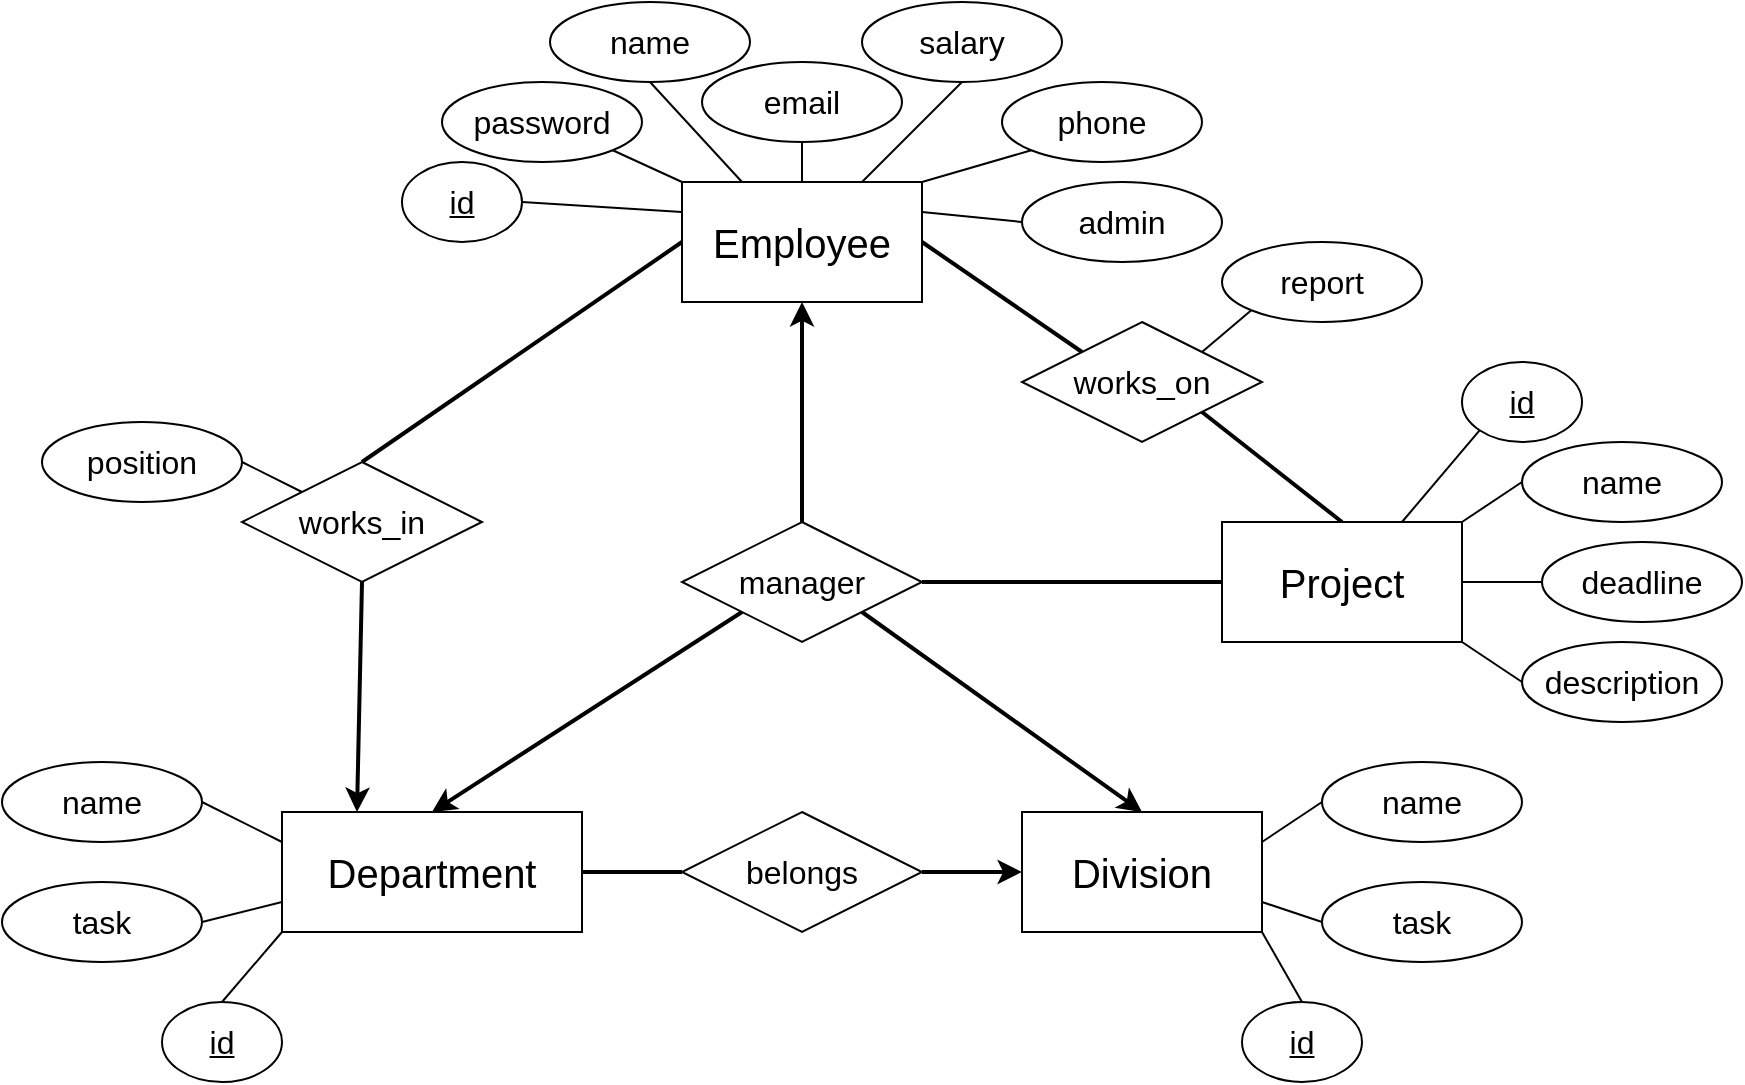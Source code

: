 <mxfile version="24.4.4" type="github">
  <diagram name="1 oldal" id="OUstxLFQrxpZzl4MRNp3">
    <mxGraphModel dx="2261" dy="772" grid="1" gridSize="10" guides="1" tooltips="1" connect="1" arrows="1" fold="1" page="1" pageScale="1" pageWidth="827" pageHeight="1169" math="0" shadow="0">
      <root>
        <mxCell id="0" />
        <mxCell id="1" parent="0" />
        <mxCell id="lG3ZoHawdCt4uCAc7Dmp-27" style="rounded=0;orthogonalLoop=1;jettySize=auto;html=1;exitX=1;exitY=0;exitDx=0;exitDy=0;entryX=0;entryY=1;entryDx=0;entryDy=0;endArrow=none;endFill=0;" edge="1" parent="1" source="lG3ZoHawdCt4uCAc7Dmp-1" target="lG3ZoHawdCt4uCAc7Dmp-26">
          <mxGeometry relative="1" as="geometry" />
        </mxCell>
        <mxCell id="lG3ZoHawdCt4uCAc7Dmp-51" style="rounded=0;orthogonalLoop=1;jettySize=auto;html=1;exitX=1;exitY=0.5;exitDx=0;exitDy=0;entryX=0;entryY=0;entryDx=0;entryDy=0;strokeWidth=2;endArrow=none;endFill=0;" edge="1" parent="1" source="lG3ZoHawdCt4uCAc7Dmp-1" target="lG3ZoHawdCt4uCAc7Dmp-50">
          <mxGeometry relative="1" as="geometry">
            <mxPoint x="400" y="180" as="targetPoint" />
          </mxGeometry>
        </mxCell>
        <mxCell id="lG3ZoHawdCt4uCAc7Dmp-78" style="rounded=0;orthogonalLoop=1;jettySize=auto;html=1;exitX=1;exitY=0.25;exitDx=0;exitDy=0;entryX=0;entryY=0.5;entryDx=0;entryDy=0;endArrow=none;endFill=0;" edge="1" parent="1" source="lG3ZoHawdCt4uCAc7Dmp-1" target="lG3ZoHawdCt4uCAc7Dmp-77">
          <mxGeometry relative="1" as="geometry" />
        </mxCell>
        <mxCell id="lG3ZoHawdCt4uCAc7Dmp-1" value="&lt;font style=&quot;font-size: 20px;&quot;&gt;Employee&lt;/font&gt;" style="rounded=0;whiteSpace=wrap;html=1;" vertex="1" parent="1">
          <mxGeometry x="160" y="110" width="120" height="60" as="geometry" />
        </mxCell>
        <mxCell id="lG3ZoHawdCt4uCAc7Dmp-10" style="rounded=0;orthogonalLoop=1;jettySize=auto;html=1;exitX=0.5;exitY=0;exitDx=0;exitDy=0;entryX=1;entryY=1;entryDx=0;entryDy=0;endArrow=none;endFill=0;strokeWidth=2;startArrow=classic;startFill=1;" edge="1" parent="1" source="lG3ZoHawdCt4uCAc7Dmp-46" target="lG3ZoHawdCt4uCAc7Dmp-47">
          <mxGeometry relative="1" as="geometry">
            <mxPoint x="50" y="430" as="sourcePoint" />
          </mxGeometry>
        </mxCell>
        <mxCell id="lG3ZoHawdCt4uCAc7Dmp-35" style="rounded=0;orthogonalLoop=1;jettySize=auto;html=1;exitX=0;exitY=0.25;exitDx=0;exitDy=0;entryX=1;entryY=0.5;entryDx=0;entryDy=0;endArrow=none;endFill=0;" edge="1" parent="1" source="lG3ZoHawdCt4uCAc7Dmp-3" target="lG3ZoHawdCt4uCAc7Dmp-33">
          <mxGeometry relative="1" as="geometry" />
        </mxCell>
        <mxCell id="lG3ZoHawdCt4uCAc7Dmp-36" style="rounded=0;orthogonalLoop=1;jettySize=auto;html=1;exitX=0;exitY=0.75;exitDx=0;exitDy=0;entryX=1;entryY=0.5;entryDx=0;entryDy=0;endArrow=none;endFill=0;" edge="1" parent="1" source="lG3ZoHawdCt4uCAc7Dmp-3" target="lG3ZoHawdCt4uCAc7Dmp-32">
          <mxGeometry relative="1" as="geometry" />
        </mxCell>
        <mxCell id="lG3ZoHawdCt4uCAc7Dmp-74" style="rounded=0;orthogonalLoop=1;jettySize=auto;html=1;exitX=0;exitY=1;exitDx=0;exitDy=0;entryX=0.5;entryY=0;entryDx=0;entryDy=0;endArrow=none;endFill=0;" edge="1" parent="1" source="lG3ZoHawdCt4uCAc7Dmp-3" target="lG3ZoHawdCt4uCAc7Dmp-71">
          <mxGeometry relative="1" as="geometry" />
        </mxCell>
        <mxCell id="lG3ZoHawdCt4uCAc7Dmp-3" value="&lt;font style=&quot;font-size: 20px;&quot;&gt;Department&lt;/font&gt;" style="rounded=0;whiteSpace=wrap;html=1;" vertex="1" parent="1">
          <mxGeometry x="-40" y="425" width="150" height="60" as="geometry" />
        </mxCell>
        <mxCell id="lG3ZoHawdCt4uCAc7Dmp-11" style="rounded=0;orthogonalLoop=1;jettySize=auto;html=1;exitX=0.5;exitY=0;exitDx=0;exitDy=0;entryX=0.5;entryY=1;entryDx=0;entryDy=0;endArrow=classic;endFill=1;strokeWidth=2;" edge="1" parent="1" source="lG3ZoHawdCt4uCAc7Dmp-47" target="lG3ZoHawdCt4uCAc7Dmp-1">
          <mxGeometry relative="1" as="geometry" />
        </mxCell>
        <mxCell id="lG3ZoHawdCt4uCAc7Dmp-12" style="rounded=0;orthogonalLoop=1;jettySize=auto;html=1;exitX=0.5;exitY=0;exitDx=0;exitDy=0;entryX=0;entryY=0.5;entryDx=0;entryDy=0;endArrow=none;endFill=0;strokeWidth=2;" edge="1" parent="1" source="lG3ZoHawdCt4uCAc7Dmp-5" target="lG3ZoHawdCt4uCAc7Dmp-1">
          <mxGeometry relative="1" as="geometry" />
        </mxCell>
        <mxCell id="lG3ZoHawdCt4uCAc7Dmp-13" style="rounded=0;orthogonalLoop=1;jettySize=auto;html=1;exitX=0.5;exitY=1;exitDx=0;exitDy=0;entryX=0.25;entryY=0;entryDx=0;entryDy=0;endArrow=classic;endFill=1;strokeWidth=2;" edge="1" parent="1" source="lG3ZoHawdCt4uCAc7Dmp-5" target="lG3ZoHawdCt4uCAc7Dmp-3">
          <mxGeometry relative="1" as="geometry">
            <Array as="points" />
          </mxGeometry>
        </mxCell>
        <mxCell id="lG3ZoHawdCt4uCAc7Dmp-68" style="rounded=0;orthogonalLoop=1;jettySize=auto;html=1;exitX=0;exitY=0;exitDx=0;exitDy=0;entryX=1;entryY=0.5;entryDx=0;entryDy=0;endArrow=none;endFill=0;" edge="1" parent="1" source="lG3ZoHawdCt4uCAc7Dmp-5" target="lG3ZoHawdCt4uCAc7Dmp-29">
          <mxGeometry relative="1" as="geometry" />
        </mxCell>
        <mxCell id="lG3ZoHawdCt4uCAc7Dmp-5" value="&lt;font style=&quot;font-size: 16px;&quot;&gt;works_in&lt;/font&gt;" style="rhombus;whiteSpace=wrap;html=1;" vertex="1" parent="1">
          <mxGeometry x="-60" y="250" width="120" height="60" as="geometry" />
        </mxCell>
        <mxCell id="lG3ZoHawdCt4uCAc7Dmp-9" style="rounded=0;orthogonalLoop=1;jettySize=auto;html=1;exitX=0;exitY=0.5;exitDx=0;exitDy=0;entryX=1;entryY=0.5;entryDx=0;entryDy=0;strokeWidth=2;endArrow=none;endFill=0;" edge="1" parent="1" source="lG3ZoHawdCt4uCAc7Dmp-7" target="lG3ZoHawdCt4uCAc7Dmp-3">
          <mxGeometry relative="1" as="geometry">
            <mxPoint x="-200" y="460" as="sourcePoint" />
          </mxGeometry>
        </mxCell>
        <mxCell id="lG3ZoHawdCt4uCAc7Dmp-7" value="&lt;font style=&quot;font-size: 16px;&quot;&gt;b&lt;/font&gt;&lt;span style=&quot;font-size: 16px; background-color: initial;&quot;&gt;elongs&lt;/span&gt;" style="rhombus;whiteSpace=wrap;html=1;" vertex="1" parent="1">
          <mxGeometry x="160" y="425" width="120" height="60" as="geometry" />
        </mxCell>
        <mxCell id="lG3ZoHawdCt4uCAc7Dmp-16" style="rounded=0;orthogonalLoop=1;jettySize=auto;html=1;exitX=1;exitY=0.5;exitDx=0;exitDy=0;entryX=0;entryY=0.25;entryDx=0;entryDy=0;endArrow=none;endFill=0;" edge="1" parent="1" source="lG3ZoHawdCt4uCAc7Dmp-18" target="lG3ZoHawdCt4uCAc7Dmp-1">
          <mxGeometry relative="1" as="geometry">
            <mxPoint x="79.749" y="94.142" as="sourcePoint" />
          </mxGeometry>
        </mxCell>
        <mxCell id="lG3ZoHawdCt4uCAc7Dmp-19" style="rounded=0;orthogonalLoop=1;jettySize=auto;html=1;exitX=1;exitY=1;exitDx=0;exitDy=0;entryX=0;entryY=0;entryDx=0;entryDy=0;endArrow=none;endFill=0;" edge="1" parent="1" source="lG3ZoHawdCt4uCAc7Dmp-17" target="lG3ZoHawdCt4uCAc7Dmp-1">
          <mxGeometry relative="1" as="geometry" />
        </mxCell>
        <mxCell id="lG3ZoHawdCt4uCAc7Dmp-17" value="&lt;span style=&quot;font-size: 16px;&quot;&gt;password&lt;/span&gt;" style="ellipse;whiteSpace=wrap;html=1;align=center;" vertex="1" parent="1">
          <mxGeometry x="40" y="60" width="100" height="40" as="geometry" />
        </mxCell>
        <mxCell id="lG3ZoHawdCt4uCAc7Dmp-18" value="&lt;font style=&quot;font-size: 16px;&quot;&gt;id&lt;/font&gt;" style="ellipse;whiteSpace=wrap;html=1;align=center;fontStyle=4;" vertex="1" parent="1">
          <mxGeometry x="20" y="100" width="60" height="40" as="geometry" />
        </mxCell>
        <mxCell id="lG3ZoHawdCt4uCAc7Dmp-21" style="rounded=0;orthogonalLoop=1;jettySize=auto;html=1;exitX=0.5;exitY=1;exitDx=0;exitDy=0;entryX=0.25;entryY=0;entryDx=0;entryDy=0;endArrow=none;endFill=0;" edge="1" parent="1" source="lG3ZoHawdCt4uCAc7Dmp-20" target="lG3ZoHawdCt4uCAc7Dmp-1">
          <mxGeometry relative="1" as="geometry" />
        </mxCell>
        <mxCell id="lG3ZoHawdCt4uCAc7Dmp-20" value="&lt;span style=&quot;font-size: 16px;&quot;&gt;name&lt;/span&gt;" style="ellipse;whiteSpace=wrap;html=1;align=center;" vertex="1" parent="1">
          <mxGeometry x="94" y="20" width="100" height="40" as="geometry" />
        </mxCell>
        <mxCell id="lG3ZoHawdCt4uCAc7Dmp-23" style="edgeStyle=orthogonalEdgeStyle;rounded=0;orthogonalLoop=1;jettySize=auto;html=1;exitX=0.5;exitY=1;exitDx=0;exitDy=0;entryX=0.5;entryY=0;entryDx=0;entryDy=0;endArrow=none;endFill=0;" edge="1" parent="1" source="lG3ZoHawdCt4uCAc7Dmp-22" target="lG3ZoHawdCt4uCAc7Dmp-1">
          <mxGeometry relative="1" as="geometry" />
        </mxCell>
        <mxCell id="lG3ZoHawdCt4uCAc7Dmp-22" value="&lt;span style=&quot;font-size: 16px;&quot;&gt;email&lt;/span&gt;" style="ellipse;whiteSpace=wrap;html=1;align=center;" vertex="1" parent="1">
          <mxGeometry x="170" y="50" width="100" height="40" as="geometry" />
        </mxCell>
        <mxCell id="lG3ZoHawdCt4uCAc7Dmp-25" style="rounded=0;orthogonalLoop=1;jettySize=auto;html=1;exitX=0.5;exitY=1;exitDx=0;exitDy=0;entryX=0.75;entryY=0;entryDx=0;entryDy=0;endArrow=none;endFill=0;" edge="1" parent="1" source="lG3ZoHawdCt4uCAc7Dmp-24" target="lG3ZoHawdCt4uCAc7Dmp-1">
          <mxGeometry relative="1" as="geometry" />
        </mxCell>
        <mxCell id="lG3ZoHawdCt4uCAc7Dmp-24" value="&lt;font style=&quot;font-size: 16px;&quot;&gt;salary&lt;/font&gt;" style="ellipse;whiteSpace=wrap;html=1;align=center;" vertex="1" parent="1">
          <mxGeometry x="250" y="20" width="100" height="40" as="geometry" />
        </mxCell>
        <mxCell id="lG3ZoHawdCt4uCAc7Dmp-26" value="&lt;span style=&quot;font-size: 16px;&quot;&gt;phone&lt;/span&gt;" style="ellipse;whiteSpace=wrap;html=1;align=center;" vertex="1" parent="1">
          <mxGeometry x="320" y="60" width="100" height="40" as="geometry" />
        </mxCell>
        <mxCell id="lG3ZoHawdCt4uCAc7Dmp-29" value="&lt;span style=&quot;font-size: 16px;&quot;&gt;position&lt;/span&gt;" style="ellipse;whiteSpace=wrap;html=1;align=center;" vertex="1" parent="1">
          <mxGeometry x="-160" y="230" width="100" height="40" as="geometry" />
        </mxCell>
        <mxCell id="lG3ZoHawdCt4uCAc7Dmp-32" value="&lt;span style=&quot;font-size: 16px;&quot;&gt;task&lt;/span&gt;" style="ellipse;whiteSpace=wrap;html=1;align=center;" vertex="1" parent="1">
          <mxGeometry x="-180" y="460" width="100" height="40" as="geometry" />
        </mxCell>
        <mxCell id="lG3ZoHawdCt4uCAc7Dmp-33" value="&lt;span style=&quot;font-size: 16px;&quot;&gt;name&lt;/span&gt;" style="ellipse;whiteSpace=wrap;html=1;align=center;" vertex="1" parent="1">
          <mxGeometry x="-180" y="400" width="100" height="40" as="geometry" />
        </mxCell>
        <mxCell id="lG3ZoHawdCt4uCAc7Dmp-49" style="rounded=0;orthogonalLoop=1;jettySize=auto;html=1;exitX=0;exitY=0.5;exitDx=0;exitDy=0;entryX=1;entryY=0.25;entryDx=0;entryDy=0;endArrow=none;endFill=0;" edge="1" parent="1" source="lG3ZoHawdCt4uCAc7Dmp-41" target="lG3ZoHawdCt4uCAc7Dmp-46">
          <mxGeometry relative="1" as="geometry" />
        </mxCell>
        <mxCell id="lG3ZoHawdCt4uCAc7Dmp-41" value="&lt;span style=&quot;font-size: 16px;&quot;&gt;name&lt;/span&gt;" style="ellipse;whiteSpace=wrap;html=1;align=center;" vertex="1" parent="1">
          <mxGeometry x="480" y="400" width="100" height="40" as="geometry" />
        </mxCell>
        <mxCell id="lG3ZoHawdCt4uCAc7Dmp-48" style="rounded=0;orthogonalLoop=1;jettySize=auto;html=1;exitX=0;exitY=0.5;exitDx=0;exitDy=0;entryX=1;entryY=0.75;entryDx=0;entryDy=0;endArrow=none;endFill=0;" edge="1" parent="1" source="lG3ZoHawdCt4uCAc7Dmp-42" target="lG3ZoHawdCt4uCAc7Dmp-46">
          <mxGeometry relative="1" as="geometry" />
        </mxCell>
        <mxCell id="lG3ZoHawdCt4uCAc7Dmp-42" value="&lt;span style=&quot;font-size: 16px;&quot;&gt;task&lt;/span&gt;" style="ellipse;whiteSpace=wrap;html=1;align=center;" vertex="1" parent="1">
          <mxGeometry x="480" y="460" width="100" height="40" as="geometry" />
        </mxCell>
        <mxCell id="lG3ZoHawdCt4uCAc7Dmp-44" value="" style="rounded=0;orthogonalLoop=1;jettySize=auto;html=1;exitX=1;exitY=0.5;exitDx=0;exitDy=0;strokeColor=default;strokeWidth=2;endArrow=classic;endFill=1;entryX=0;entryY=0.5;entryDx=0;entryDy=0;" edge="1" parent="1" source="lG3ZoHawdCt4uCAc7Dmp-7" target="lG3ZoHawdCt4uCAc7Dmp-46">
          <mxGeometry relative="1" as="geometry">
            <mxPoint x="875" y="455" as="sourcePoint" />
            <mxPoint x="785" y="455" as="targetPoint" />
          </mxGeometry>
        </mxCell>
        <mxCell id="lG3ZoHawdCt4uCAc7Dmp-73" style="rounded=0;orthogonalLoop=1;jettySize=auto;html=1;exitX=1;exitY=1;exitDx=0;exitDy=0;entryX=0.5;entryY=0;entryDx=0;entryDy=0;endArrow=none;endFill=0;" edge="1" parent="1" source="lG3ZoHawdCt4uCAc7Dmp-46" target="lG3ZoHawdCt4uCAc7Dmp-72">
          <mxGeometry relative="1" as="geometry" />
        </mxCell>
        <mxCell id="lG3ZoHawdCt4uCAc7Dmp-46" value="&lt;font style=&quot;font-size: 20px;&quot;&gt;Division&lt;/font&gt;" style="rounded=0;whiteSpace=wrap;html=1;" vertex="1" parent="1">
          <mxGeometry x="330" y="425" width="120" height="60" as="geometry" />
        </mxCell>
        <mxCell id="lG3ZoHawdCt4uCAc7Dmp-67" style="rounded=0;orthogonalLoop=1;jettySize=auto;html=1;exitX=0;exitY=1;exitDx=0;exitDy=0;strokeWidth=2;endArrow=classic;endFill=1;entryX=0.5;entryY=0;entryDx=0;entryDy=0;startArrow=none;startFill=0;" edge="1" parent="1" source="lG3ZoHawdCt4uCAc7Dmp-47" target="lG3ZoHawdCt4uCAc7Dmp-3">
          <mxGeometry relative="1" as="geometry">
            <mxPoint x="-58" y="430" as="targetPoint" />
          </mxGeometry>
        </mxCell>
        <mxCell id="lG3ZoHawdCt4uCAc7Dmp-69" style="rounded=0;orthogonalLoop=1;jettySize=auto;html=1;exitX=1;exitY=0.5;exitDx=0;exitDy=0;entryX=0;entryY=0.5;entryDx=0;entryDy=0;endArrow=none;endFill=0;strokeWidth=2;" edge="1" parent="1" source="lG3ZoHawdCt4uCAc7Dmp-47" target="lG3ZoHawdCt4uCAc7Dmp-53">
          <mxGeometry relative="1" as="geometry" />
        </mxCell>
        <mxCell id="lG3ZoHawdCt4uCAc7Dmp-47" value="&lt;font style=&quot;font-size: 16px;&quot;&gt;manager&lt;/font&gt;" style="rhombus;whiteSpace=wrap;html=1;" vertex="1" parent="1">
          <mxGeometry x="160" y="280" width="120" height="60" as="geometry" />
        </mxCell>
        <mxCell id="lG3ZoHawdCt4uCAc7Dmp-54" style="rounded=0;orthogonalLoop=1;jettySize=auto;html=1;exitX=1;exitY=1;exitDx=0;exitDy=0;entryX=0.5;entryY=0;entryDx=0;entryDy=0;strokeWidth=2;endArrow=none;endFill=0;" edge="1" parent="1" source="lG3ZoHawdCt4uCAc7Dmp-50" target="lG3ZoHawdCt4uCAc7Dmp-53">
          <mxGeometry relative="1" as="geometry" />
        </mxCell>
        <mxCell id="lG3ZoHawdCt4uCAc7Dmp-56" style="rounded=0;orthogonalLoop=1;jettySize=auto;html=1;exitX=1;exitY=0;exitDx=0;exitDy=0;entryX=0;entryY=1;entryDx=0;entryDy=0;endArrow=none;endFill=0;" edge="1" parent="1" source="lG3ZoHawdCt4uCAc7Dmp-50" target="lG3ZoHawdCt4uCAc7Dmp-55">
          <mxGeometry relative="1" as="geometry">
            <Array as="points" />
          </mxGeometry>
        </mxCell>
        <mxCell id="lG3ZoHawdCt4uCAc7Dmp-50" value="&lt;font style=&quot;font-size: 16px;&quot;&gt;works_on&lt;/font&gt;" style="shape=rhombus;perimeter=rhombusPerimeter;whiteSpace=wrap;html=1;align=center;" vertex="1" parent="1">
          <mxGeometry x="330" y="180" width="120" height="60" as="geometry" />
        </mxCell>
        <mxCell id="lG3ZoHawdCt4uCAc7Dmp-61" style="rounded=0;orthogonalLoop=1;jettySize=auto;html=1;exitX=1;exitY=0;exitDx=0;exitDy=0;entryX=0;entryY=0.5;entryDx=0;entryDy=0;endArrow=none;endFill=0;" edge="1" parent="1" source="lG3ZoHawdCt4uCAc7Dmp-53" target="lG3ZoHawdCt4uCAc7Dmp-57">
          <mxGeometry relative="1" as="geometry" />
        </mxCell>
        <mxCell id="lG3ZoHawdCt4uCAc7Dmp-62" style="rounded=0;orthogonalLoop=1;jettySize=auto;html=1;exitX=1;exitY=0.5;exitDx=0;exitDy=0;entryX=0;entryY=0.5;entryDx=0;entryDy=0;endArrow=none;endFill=0;" edge="1" parent="1" source="lG3ZoHawdCt4uCAc7Dmp-53" target="lG3ZoHawdCt4uCAc7Dmp-58">
          <mxGeometry relative="1" as="geometry" />
        </mxCell>
        <mxCell id="lG3ZoHawdCt4uCAc7Dmp-63" style="rounded=0;orthogonalLoop=1;jettySize=auto;html=1;exitX=1;exitY=1;exitDx=0;exitDy=0;entryX=0;entryY=0.5;entryDx=0;entryDy=0;endArrow=none;endFill=0;" edge="1" parent="1" source="lG3ZoHawdCt4uCAc7Dmp-53" target="lG3ZoHawdCt4uCAc7Dmp-59">
          <mxGeometry relative="1" as="geometry" />
        </mxCell>
        <mxCell id="lG3ZoHawdCt4uCAc7Dmp-53" value="&lt;font style=&quot;font-size: 20px;&quot;&gt;Project&lt;/font&gt;" style="rounded=0;whiteSpace=wrap;html=1;" vertex="1" parent="1">
          <mxGeometry x="430" y="280" width="120" height="60" as="geometry" />
        </mxCell>
        <mxCell id="lG3ZoHawdCt4uCAc7Dmp-55" value="&lt;font style=&quot;font-size: 16px;&quot;&gt;report&lt;/font&gt;" style="ellipse;whiteSpace=wrap;html=1;align=center;" vertex="1" parent="1">
          <mxGeometry x="430" y="140" width="100" height="40" as="geometry" />
        </mxCell>
        <mxCell id="lG3ZoHawdCt4uCAc7Dmp-57" value="&lt;font style=&quot;font-size: 16px;&quot;&gt;name&lt;/font&gt;" style="ellipse;whiteSpace=wrap;html=1;align=center;" vertex="1" parent="1">
          <mxGeometry x="580" y="240" width="100" height="40" as="geometry" />
        </mxCell>
        <mxCell id="lG3ZoHawdCt4uCAc7Dmp-58" value="&lt;font style=&quot;font-size: 16px;&quot;&gt;deadline&lt;/font&gt;" style="ellipse;whiteSpace=wrap;html=1;align=center;" vertex="1" parent="1">
          <mxGeometry x="590" y="290" width="100" height="40" as="geometry" />
        </mxCell>
        <mxCell id="lG3ZoHawdCt4uCAc7Dmp-59" value="&lt;font style=&quot;font-size: 16px;&quot;&gt;description&lt;/font&gt;" style="ellipse;whiteSpace=wrap;html=1;align=center;" vertex="1" parent="1">
          <mxGeometry x="580" y="340" width="100" height="40" as="geometry" />
        </mxCell>
        <mxCell id="lG3ZoHawdCt4uCAc7Dmp-71" value="&lt;font style=&quot;font-size: 16px;&quot;&gt;id&lt;/font&gt;" style="ellipse;whiteSpace=wrap;html=1;align=center;fontStyle=4;" vertex="1" parent="1">
          <mxGeometry x="-100" y="520" width="60" height="40" as="geometry" />
        </mxCell>
        <mxCell id="lG3ZoHawdCt4uCAc7Dmp-72" value="&lt;font style=&quot;font-size: 16px;&quot;&gt;id&lt;/font&gt;" style="ellipse;whiteSpace=wrap;html=1;align=center;fontStyle=4;" vertex="1" parent="1">
          <mxGeometry x="440" y="520" width="60" height="40" as="geometry" />
        </mxCell>
        <mxCell id="lG3ZoHawdCt4uCAc7Dmp-76" style="rounded=0;orthogonalLoop=1;jettySize=auto;html=1;exitX=0;exitY=1;exitDx=0;exitDy=0;entryX=0.75;entryY=0;entryDx=0;entryDy=0;endArrow=none;endFill=0;" edge="1" parent="1" source="lG3ZoHawdCt4uCAc7Dmp-75" target="lG3ZoHawdCt4uCAc7Dmp-53">
          <mxGeometry relative="1" as="geometry" />
        </mxCell>
        <mxCell id="lG3ZoHawdCt4uCAc7Dmp-75" value="&lt;font style=&quot;font-size: 16px;&quot;&gt;id&lt;/font&gt;" style="ellipse;whiteSpace=wrap;html=1;align=center;fontStyle=4;" vertex="1" parent="1">
          <mxGeometry x="550" y="200" width="60" height="40" as="geometry" />
        </mxCell>
        <mxCell id="lG3ZoHawdCt4uCAc7Dmp-77" value="&lt;span style=&quot;font-size: 16px;&quot;&gt;admin&lt;/span&gt;" style="ellipse;whiteSpace=wrap;html=1;align=center;" vertex="1" parent="1">
          <mxGeometry x="330" y="110" width="100" height="40" as="geometry" />
        </mxCell>
      </root>
    </mxGraphModel>
  </diagram>
</mxfile>
